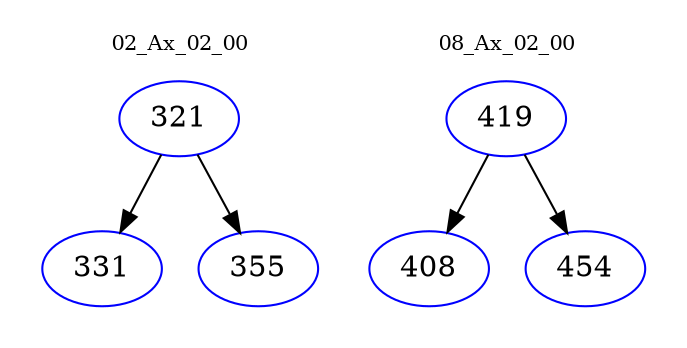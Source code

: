 digraph{
subgraph cluster_0 {
color = white
label = "02_Ax_02_00";
fontsize=10;
T0_321 [label="321", color="blue"]
T0_321 -> T0_331 [color="black"]
T0_331 [label="331", color="blue"]
T0_321 -> T0_355 [color="black"]
T0_355 [label="355", color="blue"]
}
subgraph cluster_1 {
color = white
label = "08_Ax_02_00";
fontsize=10;
T1_419 [label="419", color="blue"]
T1_419 -> T1_408 [color="black"]
T1_408 [label="408", color="blue"]
T1_419 -> T1_454 [color="black"]
T1_454 [label="454", color="blue"]
}
}
